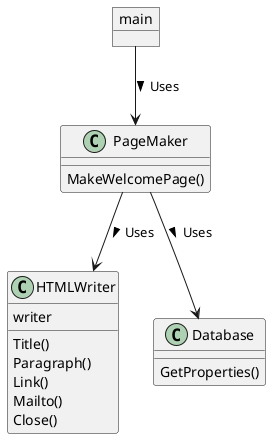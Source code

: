 @startuml
'https://plantuml.com/class-diagram

object main
class PageMaker {
    MakeWelcomePage()
}
class HTMLWriter {
    writer
    Title()
    Paragraph()
    Link()
    Mailto()
    Close()
}
class Database {
    GetProperties()
}

main --> PageMaker: Uses >
PageMaker --> HTMLWriter: Uses >
PageMaker --> Database: Uses >

@enduml